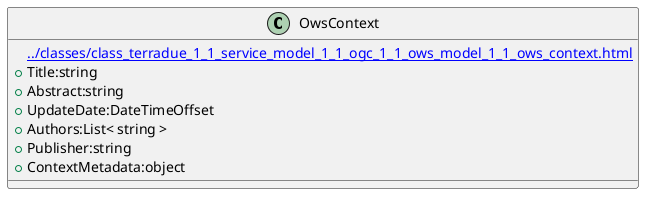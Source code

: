@startuml
class OwsContext {
[[../classes/class_terradue_1_1_service_model_1_1_ogc_1_1_ows_model_1_1_ows_context.html]]
 +Title:string
 +Abstract:string
 +UpdateDate:DateTimeOffset
 +Authors:List< string >
 +Publisher:string
 +ContextMetadata:object
}
@enduml
